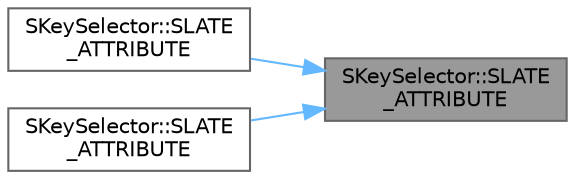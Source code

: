 digraph "SKeySelector::SLATE_ATTRIBUTE"
{
 // INTERACTIVE_SVG=YES
 // LATEX_PDF_SIZE
  bgcolor="transparent";
  edge [fontname=Helvetica,fontsize=10,labelfontname=Helvetica,labelfontsize=10];
  node [fontname=Helvetica,fontsize=10,shape=box,height=0.2,width=0.4];
  rankdir="RL";
  Node1 [id="Node000001",label="SKeySelector::SLATE\l_ATTRIBUTE",height=0.2,width=0.4,color="gray40", fillcolor="grey60", style="filled", fontcolor="black",tooltip=" "];
  Node1 -> Node2 [id="edge1_Node000001_Node000002",dir="back",color="steelblue1",style="solid",tooltip=" "];
  Node2 [id="Node000002",label="SKeySelector::SLATE\l_ATTRIBUTE",height=0.2,width=0.4,color="grey40", fillcolor="white", style="filled",URL="$d1/dfd/classSKeySelector.html#a4ce139e7ced74bb91c5db3568900c3da",tooltip=" "];
  Node1 -> Node3 [id="edge2_Node000001_Node000003",dir="back",color="steelblue1",style="solid",tooltip=" "];
  Node3 [id="Node000003",label="SKeySelector::SLATE\l_ATTRIBUTE",height=0.2,width=0.4,color="grey40", fillcolor="white", style="filled",URL="$d1/dfd/classSKeySelector.html#ad15558fcf9e5c7474f9486d1e7a37a16",tooltip=" "];
}
